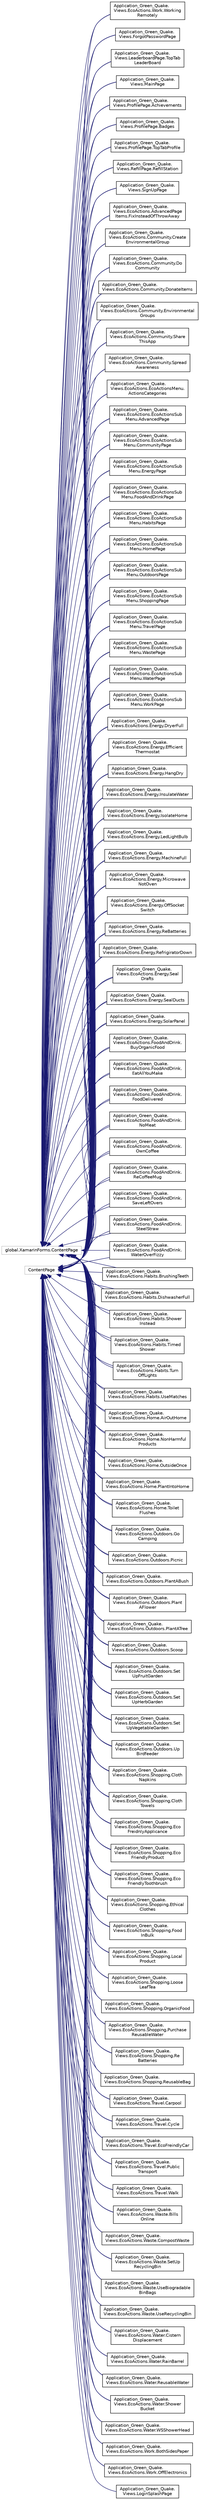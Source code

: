 digraph "Graphical Class Hierarchy"
{
 // LATEX_PDF_SIZE
  edge [fontname="Helvetica",fontsize="10",labelfontname="Helvetica",labelfontsize="10"];
  node [fontname="Helvetica",fontsize="10",shape=record];
  rankdir="LR";
  Node123 [label="ContentPage",height=0.2,width=0.4,color="grey75", fillcolor="white", style="filled",tooltip=" "];
  Node123 -> Node0 [dir="back",color="midnightblue",fontsize="10",style="solid",fontname="Helvetica"];
  Node0 [label="Application_Green_Quake.\lViews.EcoActions.AdvancedPage\lItems.FixInsteadOfThrowAway",height=0.2,width=0.4,color="black", fillcolor="white", style="filled",URL="$class_application___green___quake_1_1_views_1_1_eco_actions_1_1_advanced_page_items_1_1_fix_instead_of_throw_away.html",tooltip=" "];
  Node123 -> Node125 [dir="back",color="midnightblue",fontsize="10",style="solid",fontname="Helvetica"];
  Node125 [label="Application_Green_Quake.\lViews.EcoActions.Community.Create\lEnvironmentalGroup",height=0.2,width=0.4,color="black", fillcolor="white", style="filled",URL="$class_application___green___quake_1_1_views_1_1_eco_actions_1_1_community_1_1_create_environmental_group.html",tooltip=" "];
  Node123 -> Node126 [dir="back",color="midnightblue",fontsize="10",style="solid",fontname="Helvetica"];
  Node126 [label="Application_Green_Quake.\lViews.EcoActions.Community.Do\lCommunity",height=0.2,width=0.4,color="black", fillcolor="white", style="filled",URL="$class_application___green___quake_1_1_views_1_1_eco_actions_1_1_community_1_1_do_community.html",tooltip=" "];
  Node123 -> Node127 [dir="back",color="midnightblue",fontsize="10",style="solid",fontname="Helvetica"];
  Node127 [label="Application_Green_Quake.\lViews.EcoActions.Community.DonateItems",height=0.2,width=0.4,color="black", fillcolor="white", style="filled",URL="$class_application___green___quake_1_1_views_1_1_eco_actions_1_1_community_1_1_donate_items.html",tooltip=" "];
  Node123 -> Node128 [dir="back",color="midnightblue",fontsize="10",style="solid",fontname="Helvetica"];
  Node128 [label="Application_Green_Quake.\lViews.EcoActions.Community.Environmental\lGroups",height=0.2,width=0.4,color="black", fillcolor="white", style="filled",URL="$class_application___green___quake_1_1_views_1_1_eco_actions_1_1_community_1_1_environmental_groups.html",tooltip=" "];
  Node123 -> Node129 [dir="back",color="midnightblue",fontsize="10",style="solid",fontname="Helvetica"];
  Node129 [label="Application_Green_Quake.\lViews.EcoActions.Community.Share\lThisApp",height=0.2,width=0.4,color="black", fillcolor="white", style="filled",URL="$class_application___green___quake_1_1_views_1_1_eco_actions_1_1_community_1_1_share_this_app.html",tooltip=" "];
  Node123 -> Node130 [dir="back",color="midnightblue",fontsize="10",style="solid",fontname="Helvetica"];
  Node130 [label="Application_Green_Quake.\lViews.EcoActions.Community.Spread\lAwareness",height=0.2,width=0.4,color="black", fillcolor="white", style="filled",URL="$class_application___green___quake_1_1_views_1_1_eco_actions_1_1_community_1_1_spread_awareness.html",tooltip=" "];
  Node123 -> Node131 [dir="back",color="midnightblue",fontsize="10",style="solid",fontname="Helvetica"];
  Node131 [label="Application_Green_Quake.\lViews.EcoActions.EcoActionsMenu.\lActionsCategories",height=0.2,width=0.4,color="black", fillcolor="white", style="filled",URL="$class_application___green___quake_1_1_views_1_1_eco_actions_1_1_eco_actions_menu_1_1_actions_categories.html",tooltip=" "];
  Node123 -> Node132 [dir="back",color="midnightblue",fontsize="10",style="solid",fontname="Helvetica"];
  Node132 [label="Application_Green_Quake.\lViews.EcoActions.EcoActionsSub\lMenu.AdvancedPage",height=0.2,width=0.4,color="black", fillcolor="white", style="filled",URL="$class_application___green___quake_1_1_views_1_1_eco_actions_1_1_eco_actions_sub_menu_1_1_advanced_page.html",tooltip=" "];
  Node123 -> Node133 [dir="back",color="midnightblue",fontsize="10",style="solid",fontname="Helvetica"];
  Node133 [label="Application_Green_Quake.\lViews.EcoActions.EcoActionsSub\lMenu.CommunityPage",height=0.2,width=0.4,color="black", fillcolor="white", style="filled",URL="$class_application___green___quake_1_1_views_1_1_eco_actions_1_1_eco_actions_sub_menu_1_1_community_page.html",tooltip=" "];
  Node123 -> Node134 [dir="back",color="midnightblue",fontsize="10",style="solid",fontname="Helvetica"];
  Node134 [label="Application_Green_Quake.\lViews.EcoActions.EcoActionsSub\lMenu.EnergyPage",height=0.2,width=0.4,color="black", fillcolor="white", style="filled",URL="$class_application___green___quake_1_1_views_1_1_eco_actions_1_1_eco_actions_sub_menu_1_1_energy_page.html",tooltip=" "];
  Node123 -> Node135 [dir="back",color="midnightblue",fontsize="10",style="solid",fontname="Helvetica"];
  Node135 [label="Application_Green_Quake.\lViews.EcoActions.EcoActionsSub\lMenu.FoodAndDrinkPage",height=0.2,width=0.4,color="black", fillcolor="white", style="filled",URL="$class_application___green___quake_1_1_views_1_1_eco_actions_1_1_eco_actions_sub_menu_1_1_food_and_drink_page.html",tooltip=" "];
  Node123 -> Node136 [dir="back",color="midnightblue",fontsize="10",style="solid",fontname="Helvetica"];
  Node136 [label="Application_Green_Quake.\lViews.EcoActions.EcoActionsSub\lMenu.HabitsPage",height=0.2,width=0.4,color="black", fillcolor="white", style="filled",URL="$class_application___green___quake_1_1_views_1_1_eco_actions_1_1_eco_actions_sub_menu_1_1_habits_page.html",tooltip=" "];
  Node123 -> Node137 [dir="back",color="midnightblue",fontsize="10",style="solid",fontname="Helvetica"];
  Node137 [label="Application_Green_Quake.\lViews.EcoActions.EcoActionsSub\lMenu.HomePage",height=0.2,width=0.4,color="black", fillcolor="white", style="filled",URL="$class_application___green___quake_1_1_views_1_1_eco_actions_1_1_eco_actions_sub_menu_1_1_home_page.html",tooltip=" "];
  Node123 -> Node138 [dir="back",color="midnightblue",fontsize="10",style="solid",fontname="Helvetica"];
  Node138 [label="Application_Green_Quake.\lViews.EcoActions.EcoActionsSub\lMenu.OutdoorsPage",height=0.2,width=0.4,color="black", fillcolor="white", style="filled",URL="$class_application___green___quake_1_1_views_1_1_eco_actions_1_1_eco_actions_sub_menu_1_1_outdoors_page.html",tooltip=" "];
  Node123 -> Node139 [dir="back",color="midnightblue",fontsize="10",style="solid",fontname="Helvetica"];
  Node139 [label="Application_Green_Quake.\lViews.EcoActions.EcoActionsSub\lMenu.ShoppingPage",height=0.2,width=0.4,color="black", fillcolor="white", style="filled",URL="$class_application___green___quake_1_1_views_1_1_eco_actions_1_1_eco_actions_sub_menu_1_1_shopping_page.html",tooltip=" "];
  Node123 -> Node140 [dir="back",color="midnightblue",fontsize="10",style="solid",fontname="Helvetica"];
  Node140 [label="Application_Green_Quake.\lViews.EcoActions.EcoActionsSub\lMenu.TravelPage",height=0.2,width=0.4,color="black", fillcolor="white", style="filled",URL="$class_application___green___quake_1_1_views_1_1_eco_actions_1_1_eco_actions_sub_menu_1_1_travel_page.html",tooltip=" "];
  Node123 -> Node141 [dir="back",color="midnightblue",fontsize="10",style="solid",fontname="Helvetica"];
  Node141 [label="Application_Green_Quake.\lViews.EcoActions.EcoActionsSub\lMenu.WastePage",height=0.2,width=0.4,color="black", fillcolor="white", style="filled",URL="$class_application___green___quake_1_1_views_1_1_eco_actions_1_1_eco_actions_sub_menu_1_1_waste_page.html",tooltip=" "];
  Node123 -> Node142 [dir="back",color="midnightblue",fontsize="10",style="solid",fontname="Helvetica"];
  Node142 [label="Application_Green_Quake.\lViews.EcoActions.EcoActionsSub\lMenu.WaterPage",height=0.2,width=0.4,color="black", fillcolor="white", style="filled",URL="$class_application___green___quake_1_1_views_1_1_eco_actions_1_1_eco_actions_sub_menu_1_1_water_page.html",tooltip=" "];
  Node123 -> Node143 [dir="back",color="midnightblue",fontsize="10",style="solid",fontname="Helvetica"];
  Node143 [label="Application_Green_Quake.\lViews.EcoActions.EcoActionsSub\lMenu.WorkPage",height=0.2,width=0.4,color="black", fillcolor="white", style="filled",URL="$class_application___green___quake_1_1_views_1_1_eco_actions_1_1_eco_actions_sub_menu_1_1_work_page.html",tooltip=" "];
  Node123 -> Node144 [dir="back",color="midnightblue",fontsize="10",style="solid",fontname="Helvetica"];
  Node144 [label="Application_Green_Quake.\lViews.EcoActions.Energy.DryerFull",height=0.2,width=0.4,color="black", fillcolor="white", style="filled",URL="$class_application___green___quake_1_1_views_1_1_eco_actions_1_1_energy_1_1_dryer_full.html",tooltip=" "];
  Node123 -> Node145 [dir="back",color="midnightblue",fontsize="10",style="solid",fontname="Helvetica"];
  Node145 [label="Application_Green_Quake.\lViews.EcoActions.Energy.Efficient\lThermostat",height=0.2,width=0.4,color="black", fillcolor="white", style="filled",URL="$class_application___green___quake_1_1_views_1_1_eco_actions_1_1_energy_1_1_efficient_thermostat.html",tooltip=" "];
  Node123 -> Node146 [dir="back",color="midnightblue",fontsize="10",style="solid",fontname="Helvetica"];
  Node146 [label="Application_Green_Quake.\lViews.EcoActions.Energy.HangDry",height=0.2,width=0.4,color="black", fillcolor="white", style="filled",URL="$class_application___green___quake_1_1_views_1_1_eco_actions_1_1_energy_1_1_hang_dry.html",tooltip=" "];
  Node123 -> Node147 [dir="back",color="midnightblue",fontsize="10",style="solid",fontname="Helvetica"];
  Node147 [label="Application_Green_Quake.\lViews.EcoActions.Energy.InsulateWater",height=0.2,width=0.4,color="black", fillcolor="white", style="filled",URL="$class_application___green___quake_1_1_views_1_1_eco_actions_1_1_energy_1_1_insulate_water.html",tooltip=" "];
  Node123 -> Node148 [dir="back",color="midnightblue",fontsize="10",style="solid",fontname="Helvetica"];
  Node148 [label="Application_Green_Quake.\lViews.EcoActions.Energy.IsolateHome",height=0.2,width=0.4,color="black", fillcolor="white", style="filled",URL="$class_application___green___quake_1_1_views_1_1_eco_actions_1_1_energy_1_1_isolate_home.html",tooltip=" "];
  Node123 -> Node149 [dir="back",color="midnightblue",fontsize="10",style="solid",fontname="Helvetica"];
  Node149 [label="Application_Green_Quake.\lViews.EcoActions.Energy.LedLightBulb",height=0.2,width=0.4,color="black", fillcolor="white", style="filled",URL="$class_application___green___quake_1_1_views_1_1_eco_actions_1_1_energy_1_1_led_light_bulb.html",tooltip=" "];
  Node123 -> Node150 [dir="back",color="midnightblue",fontsize="10",style="solid",fontname="Helvetica"];
  Node150 [label="Application_Green_Quake.\lViews.EcoActions.Energy.MachineFull",height=0.2,width=0.4,color="black", fillcolor="white", style="filled",URL="$class_application___green___quake_1_1_views_1_1_eco_actions_1_1_energy_1_1_machine_full.html",tooltip=" "];
  Node123 -> Node151 [dir="back",color="midnightblue",fontsize="10",style="solid",fontname="Helvetica"];
  Node151 [label="Application_Green_Quake.\lViews.EcoActions.Energy.Microwave\lNotOven",height=0.2,width=0.4,color="black", fillcolor="white", style="filled",URL="$class_application___green___quake_1_1_views_1_1_eco_actions_1_1_energy_1_1_microwave_not_oven.html",tooltip=" "];
  Node123 -> Node152 [dir="back",color="midnightblue",fontsize="10",style="solid",fontname="Helvetica"];
  Node152 [label="Application_Green_Quake.\lViews.EcoActions.Energy.OffSocket\lSwitch",height=0.2,width=0.4,color="black", fillcolor="white", style="filled",URL="$class_application___green___quake_1_1_views_1_1_eco_actions_1_1_energy_1_1_off_socket_switch.html",tooltip=" "];
  Node123 -> Node153 [dir="back",color="midnightblue",fontsize="10",style="solid",fontname="Helvetica"];
  Node153 [label="Application_Green_Quake.\lViews.EcoActions.Energy.ReBatteries",height=0.2,width=0.4,color="black", fillcolor="white", style="filled",URL="$class_application___green___quake_1_1_views_1_1_eco_actions_1_1_energy_1_1_re_batteries.html",tooltip=" "];
  Node123 -> Node154 [dir="back",color="midnightblue",fontsize="10",style="solid",fontname="Helvetica"];
  Node154 [label="Application_Green_Quake.\lViews.EcoActions.Energy.RefrigiratorDown",height=0.2,width=0.4,color="black", fillcolor="white", style="filled",URL="$class_application___green___quake_1_1_views_1_1_eco_actions_1_1_energy_1_1_refrigirator_down.html",tooltip=" "];
  Node123 -> Node155 [dir="back",color="midnightblue",fontsize="10",style="solid",fontname="Helvetica"];
  Node155 [label="Application_Green_Quake.\lViews.EcoActions.Energy.Seal\lDrafts",height=0.2,width=0.4,color="black", fillcolor="white", style="filled",URL="$class_application___green___quake_1_1_views_1_1_eco_actions_1_1_energy_1_1_seal_drafts.html",tooltip=" "];
  Node123 -> Node156 [dir="back",color="midnightblue",fontsize="10",style="solid",fontname="Helvetica"];
  Node156 [label="Application_Green_Quake.\lViews.EcoActions.Energy.SealDucts",height=0.2,width=0.4,color="black", fillcolor="white", style="filled",URL="$class_application___green___quake_1_1_views_1_1_eco_actions_1_1_energy_1_1_seal_ducts.html",tooltip=" "];
  Node123 -> Node157 [dir="back",color="midnightblue",fontsize="10",style="solid",fontname="Helvetica"];
  Node157 [label="Application_Green_Quake.\lViews.EcoActions.Energy.SolarPanel",height=0.2,width=0.4,color="black", fillcolor="white", style="filled",URL="$class_application___green___quake_1_1_views_1_1_eco_actions_1_1_energy_1_1_solar_panel.html",tooltip=" "];
  Node123 -> Node158 [dir="back",color="midnightblue",fontsize="10",style="solid",fontname="Helvetica"];
  Node158 [label="Application_Green_Quake.\lViews.EcoActions.FoodAndDrink.\lBuyOrganicFood",height=0.2,width=0.4,color="black", fillcolor="white", style="filled",URL="$class_application___green___quake_1_1_views_1_1_eco_actions_1_1_food_and_drink_1_1_buy_organic_food.html",tooltip=" "];
  Node123 -> Node159 [dir="back",color="midnightblue",fontsize="10",style="solid",fontname="Helvetica"];
  Node159 [label="Application_Green_Quake.\lViews.EcoActions.FoodAndDrink.\lEatAllYouMake",height=0.2,width=0.4,color="black", fillcolor="white", style="filled",URL="$class_application___green___quake_1_1_views_1_1_eco_actions_1_1_food_and_drink_1_1_eat_all_you_make.html",tooltip=" "];
  Node123 -> Node160 [dir="back",color="midnightblue",fontsize="10",style="solid",fontname="Helvetica"];
  Node160 [label="Application_Green_Quake.\lViews.EcoActions.FoodAndDrink.\lFoodDelivered",height=0.2,width=0.4,color="black", fillcolor="white", style="filled",URL="$class_application___green___quake_1_1_views_1_1_eco_actions_1_1_food_and_drink_1_1_food_delivered.html",tooltip=" "];
  Node123 -> Node161 [dir="back",color="midnightblue",fontsize="10",style="solid",fontname="Helvetica"];
  Node161 [label="Application_Green_Quake.\lViews.EcoActions.FoodAndDrink.\lNoMeat",height=0.2,width=0.4,color="black", fillcolor="white", style="filled",URL="$class_application___green___quake_1_1_views_1_1_eco_actions_1_1_food_and_drink_1_1_no_meat.html",tooltip=" "];
  Node123 -> Node162 [dir="back",color="midnightblue",fontsize="10",style="solid",fontname="Helvetica"];
  Node162 [label="Application_Green_Quake.\lViews.EcoActions.FoodAndDrink.\lOwnCoffee",height=0.2,width=0.4,color="black", fillcolor="white", style="filled",URL="$class_application___green___quake_1_1_views_1_1_eco_actions_1_1_food_and_drink_1_1_own_coffee.html",tooltip=" "];
  Node123 -> Node163 [dir="back",color="midnightblue",fontsize="10",style="solid",fontname="Helvetica"];
  Node163 [label="Application_Green_Quake.\lViews.EcoActions.FoodAndDrink.\lReCoffeeMug",height=0.2,width=0.4,color="black", fillcolor="white", style="filled",URL="$class_application___green___quake_1_1_views_1_1_eco_actions_1_1_food_and_drink_1_1_re_coffee_mug.html",tooltip=" "];
  Node123 -> Node164 [dir="back",color="midnightblue",fontsize="10",style="solid",fontname="Helvetica"];
  Node164 [label="Application_Green_Quake.\lViews.EcoActions.FoodAndDrink.\lSaveLeftOvers",height=0.2,width=0.4,color="black", fillcolor="white", style="filled",URL="$class_application___green___quake_1_1_views_1_1_eco_actions_1_1_food_and_drink_1_1_save_left_overs.html",tooltip=" "];
  Node123 -> Node165 [dir="back",color="midnightblue",fontsize="10",style="solid",fontname="Helvetica"];
  Node165 [label="Application_Green_Quake.\lViews.EcoActions.FoodAndDrink.\lSteelStraw",height=0.2,width=0.4,color="black", fillcolor="white", style="filled",URL="$class_application___green___quake_1_1_views_1_1_eco_actions_1_1_food_and_drink_1_1_steel_straw.html",tooltip=" "];
  Node123 -> Node166 [dir="back",color="midnightblue",fontsize="10",style="solid",fontname="Helvetica"];
  Node166 [label="Application_Green_Quake.\lViews.EcoActions.FoodAndDrink.\lWaterOverFizzy",height=0.2,width=0.4,color="black", fillcolor="white", style="filled",URL="$class_application___green___quake_1_1_views_1_1_eco_actions_1_1_food_and_drink_1_1_water_over_fizzy.html",tooltip=" "];
  Node123 -> Node167 [dir="back",color="midnightblue",fontsize="10",style="solid",fontname="Helvetica"];
  Node167 [label="Application_Green_Quake.\lViews.EcoActions.Habits.BrushingTeeth",height=0.2,width=0.4,color="black", fillcolor="white", style="filled",URL="$class_application___green___quake_1_1_views_1_1_eco_actions_1_1_habits_1_1_brushing_teeth.html",tooltip=" "];
  Node123 -> Node168 [dir="back",color="midnightblue",fontsize="10",style="solid",fontname="Helvetica"];
  Node168 [label="Application_Green_Quake.\lViews.EcoActions.Habits.DishwasherFull",height=0.2,width=0.4,color="black", fillcolor="white", style="filled",URL="$class_application___green___quake_1_1_views_1_1_eco_actions_1_1_habits_1_1_dishwasher_full.html",tooltip=" "];
  Node123 -> Node169 [dir="back",color="midnightblue",fontsize="10",style="solid",fontname="Helvetica"];
  Node169 [label="Application_Green_Quake.\lViews.EcoActions.Habits.Shower\lInstead",height=0.2,width=0.4,color="black", fillcolor="white", style="filled",URL="$class_application___green___quake_1_1_views_1_1_eco_actions_1_1_habits_1_1_shower_instead.html",tooltip=" "];
  Node123 -> Node170 [dir="back",color="midnightblue",fontsize="10",style="solid",fontname="Helvetica"];
  Node170 [label="Application_Green_Quake.\lViews.EcoActions.Habits.Timed\lShower",height=0.2,width=0.4,color="black", fillcolor="white", style="filled",URL="$class_application___green___quake_1_1_views_1_1_eco_actions_1_1_habits_1_1_timed_shower.html",tooltip=" "];
  Node123 -> Node171 [dir="back",color="midnightblue",fontsize="10",style="solid",fontname="Helvetica"];
  Node171 [label="Application_Green_Quake.\lViews.EcoActions.Habits.Turn\lOffLights",height=0.2,width=0.4,color="black", fillcolor="white", style="filled",URL="$class_application___green___quake_1_1_views_1_1_eco_actions_1_1_habits_1_1_turn_off_lights.html",tooltip=" "];
  Node123 -> Node172 [dir="back",color="midnightblue",fontsize="10",style="solid",fontname="Helvetica"];
  Node172 [label="Application_Green_Quake.\lViews.EcoActions.Habits.UseMatches",height=0.2,width=0.4,color="black", fillcolor="white", style="filled",URL="$class_application___green___quake_1_1_views_1_1_eco_actions_1_1_habits_1_1_use_matches.html",tooltip=" "];
  Node123 -> Node173 [dir="back",color="midnightblue",fontsize="10",style="solid",fontname="Helvetica"];
  Node173 [label="Application_Green_Quake.\lViews.EcoActions.Home.AirOutHome",height=0.2,width=0.4,color="black", fillcolor="white", style="filled",URL="$class_application___green___quake_1_1_views_1_1_eco_actions_1_1_home_1_1_air_out_home.html",tooltip=" "];
  Node123 -> Node174 [dir="back",color="midnightblue",fontsize="10",style="solid",fontname="Helvetica"];
  Node174 [label="Application_Green_Quake.\lViews.EcoActions.Home.NonHarmful\lProducts",height=0.2,width=0.4,color="black", fillcolor="white", style="filled",URL="$class_application___green___quake_1_1_views_1_1_eco_actions_1_1_home_1_1_non_harmful_products.html",tooltip=" "];
  Node123 -> Node175 [dir="back",color="midnightblue",fontsize="10",style="solid",fontname="Helvetica"];
  Node175 [label="Application_Green_Quake.\lViews.EcoActions.Home.OutsideOnce",height=0.2,width=0.4,color="black", fillcolor="white", style="filled",URL="$class_application___green___quake_1_1_views_1_1_eco_actions_1_1_home_1_1_outside_once.html",tooltip=" "];
  Node123 -> Node176 [dir="back",color="midnightblue",fontsize="10",style="solid",fontname="Helvetica"];
  Node176 [label="Application_Green_Quake.\lViews.EcoActions.Home.PlantIntoHome",height=0.2,width=0.4,color="black", fillcolor="white", style="filled",URL="$class_application___green___quake_1_1_views_1_1_eco_actions_1_1_home_1_1_plant_into_home.html",tooltip=" "];
  Node123 -> Node177 [dir="back",color="midnightblue",fontsize="10",style="solid",fontname="Helvetica"];
  Node177 [label="Application_Green_Quake.\lViews.EcoActions.Home.Toilet\lFlushes",height=0.2,width=0.4,color="black", fillcolor="white", style="filled",URL="$class_application___green___quake_1_1_views_1_1_eco_actions_1_1_home_1_1_toilet_flushes.html",tooltip=" "];
  Node123 -> Node178 [dir="back",color="midnightblue",fontsize="10",style="solid",fontname="Helvetica"];
  Node178 [label="Application_Green_Quake.\lViews.EcoActions.Outdoors.Go\lCamping",height=0.2,width=0.4,color="black", fillcolor="white", style="filled",URL="$class_application___green___quake_1_1_views_1_1_eco_actions_1_1_outdoors_1_1_go_camping.html",tooltip=" "];
  Node123 -> Node179 [dir="back",color="midnightblue",fontsize="10",style="solid",fontname="Helvetica"];
  Node179 [label="Application_Green_Quake.\lViews.EcoActions.Outdoors.Picnic",height=0.2,width=0.4,color="black", fillcolor="white", style="filled",URL="$class_application___green___quake_1_1_views_1_1_eco_actions_1_1_outdoors_1_1_picnic.html",tooltip=" "];
  Node123 -> Node180 [dir="back",color="midnightblue",fontsize="10",style="solid",fontname="Helvetica"];
  Node180 [label="Application_Green_Quake.\lViews.EcoActions.Outdoors.PlantABush",height=0.2,width=0.4,color="black", fillcolor="white", style="filled",URL="$class_application___green___quake_1_1_views_1_1_eco_actions_1_1_outdoors_1_1_plant_a_bush.html",tooltip=" "];
  Node123 -> Node181 [dir="back",color="midnightblue",fontsize="10",style="solid",fontname="Helvetica"];
  Node181 [label="Application_Green_Quake.\lViews.EcoActions.Outdoors.Plant\lAFlower",height=0.2,width=0.4,color="black", fillcolor="white", style="filled",URL="$class_application___green___quake_1_1_views_1_1_eco_actions_1_1_outdoors_1_1_plant_a_flower.html",tooltip=" "];
  Node123 -> Node182 [dir="back",color="midnightblue",fontsize="10",style="solid",fontname="Helvetica"];
  Node182 [label="Application_Green_Quake.\lViews.EcoActions.Outdoors.PlantATree",height=0.2,width=0.4,color="black", fillcolor="white", style="filled",URL="$class_application___green___quake_1_1_views_1_1_eco_actions_1_1_outdoors_1_1_plant_a_tree.html",tooltip=" "];
  Node123 -> Node183 [dir="back",color="midnightblue",fontsize="10",style="solid",fontname="Helvetica"];
  Node183 [label="Application_Green_Quake.\lViews.EcoActions.Outdoors.Scoop",height=0.2,width=0.4,color="black", fillcolor="white", style="filled",URL="$class_application___green___quake_1_1_views_1_1_eco_actions_1_1_outdoors_1_1_scoop.html",tooltip=" "];
  Node123 -> Node184 [dir="back",color="midnightblue",fontsize="10",style="solid",fontname="Helvetica"];
  Node184 [label="Application_Green_Quake.\lViews.EcoActions.Outdoors.Set\lUpFruitGarden",height=0.2,width=0.4,color="black", fillcolor="white", style="filled",URL="$class_application___green___quake_1_1_views_1_1_eco_actions_1_1_outdoors_1_1_set_up_fruit_garden.html",tooltip=" "];
  Node123 -> Node185 [dir="back",color="midnightblue",fontsize="10",style="solid",fontname="Helvetica"];
  Node185 [label="Application_Green_Quake.\lViews.EcoActions.Outdoors.Set\lUpHerbGarden",height=0.2,width=0.4,color="black", fillcolor="white", style="filled",URL="$class_application___green___quake_1_1_views_1_1_eco_actions_1_1_outdoors_1_1_set_up_herb_garden.html",tooltip=" "];
  Node123 -> Node186 [dir="back",color="midnightblue",fontsize="10",style="solid",fontname="Helvetica"];
  Node186 [label="Application_Green_Quake.\lViews.EcoActions.Outdoors.Set\lUpVegetableGarden",height=0.2,width=0.4,color="black", fillcolor="white", style="filled",URL="$class_application___green___quake_1_1_views_1_1_eco_actions_1_1_outdoors_1_1_set_up_vegetable_garden.html",tooltip=" "];
  Node123 -> Node187 [dir="back",color="midnightblue",fontsize="10",style="solid",fontname="Helvetica"];
  Node187 [label="Application_Green_Quake.\lViews.EcoActions.Outdoors.Up\lBirdfeeder",height=0.2,width=0.4,color="black", fillcolor="white", style="filled",URL="$class_application___green___quake_1_1_views_1_1_eco_actions_1_1_outdoors_1_1_up_birdfeeder.html",tooltip=" "];
  Node123 -> Node188 [dir="back",color="midnightblue",fontsize="10",style="solid",fontname="Helvetica"];
  Node188 [label="Application_Green_Quake.\lViews.EcoActions.Shopping.Cloth\lNapkins",height=0.2,width=0.4,color="black", fillcolor="white", style="filled",URL="$class_application___green___quake_1_1_views_1_1_eco_actions_1_1_shopping_1_1_cloth_napkins.html",tooltip=" "];
  Node123 -> Node189 [dir="back",color="midnightblue",fontsize="10",style="solid",fontname="Helvetica"];
  Node189 [label="Application_Green_Quake.\lViews.EcoActions.Shopping.Cloth\lTowels",height=0.2,width=0.4,color="black", fillcolor="white", style="filled",URL="$class_application___green___quake_1_1_views_1_1_eco_actions_1_1_shopping_1_1_cloth_towels.html",tooltip=" "];
  Node123 -> Node190 [dir="back",color="midnightblue",fontsize="10",style="solid",fontname="Helvetica"];
  Node190 [label="Application_Green_Quake.\lViews.EcoActions.Shopping.Eco\lFreidnlyApplicance",height=0.2,width=0.4,color="black", fillcolor="white", style="filled",URL="$class_application___green___quake_1_1_views_1_1_eco_actions_1_1_shopping_1_1_eco_freidnly_applicance.html",tooltip=" "];
  Node123 -> Node191 [dir="back",color="midnightblue",fontsize="10",style="solid",fontname="Helvetica"];
  Node191 [label="Application_Green_Quake.\lViews.EcoActions.Shopping.Eco\lFriendlyProduct",height=0.2,width=0.4,color="black", fillcolor="white", style="filled",URL="$class_application___green___quake_1_1_views_1_1_eco_actions_1_1_shopping_1_1_eco_friendly_product.html",tooltip=" "];
  Node123 -> Node192 [dir="back",color="midnightblue",fontsize="10",style="solid",fontname="Helvetica"];
  Node192 [label="Application_Green_Quake.\lViews.EcoActions.Shopping.Eco\lFriendlyToothbrush",height=0.2,width=0.4,color="black", fillcolor="white", style="filled",URL="$class_application___green___quake_1_1_views_1_1_eco_actions_1_1_shopping_1_1_eco_friendly_toothbrush.html",tooltip=" "];
  Node123 -> Node193 [dir="back",color="midnightblue",fontsize="10",style="solid",fontname="Helvetica"];
  Node193 [label="Application_Green_Quake.\lViews.EcoActions.Shopping.Ethical\lClothes",height=0.2,width=0.4,color="black", fillcolor="white", style="filled",URL="$class_application___green___quake_1_1_views_1_1_eco_actions_1_1_shopping_1_1_ethical_clothes.html",tooltip=" "];
  Node123 -> Node194 [dir="back",color="midnightblue",fontsize="10",style="solid",fontname="Helvetica"];
  Node194 [label="Application_Green_Quake.\lViews.EcoActions.Shopping.Food\lInBulk",height=0.2,width=0.4,color="black", fillcolor="white", style="filled",URL="$class_application___green___quake_1_1_views_1_1_eco_actions_1_1_shopping_1_1_food_in_bulk.html",tooltip=" "];
  Node123 -> Node195 [dir="back",color="midnightblue",fontsize="10",style="solid",fontname="Helvetica"];
  Node195 [label="Application_Green_Quake.\lViews.EcoActions.Shopping.Local\lProduct",height=0.2,width=0.4,color="black", fillcolor="white", style="filled",URL="$class_application___green___quake_1_1_views_1_1_eco_actions_1_1_shopping_1_1_local_product.html",tooltip=" "];
  Node123 -> Node196 [dir="back",color="midnightblue",fontsize="10",style="solid",fontname="Helvetica"];
  Node196 [label="Application_Green_Quake.\lViews.EcoActions.Shopping.Loose\lLeafTea",height=0.2,width=0.4,color="black", fillcolor="white", style="filled",URL="$class_application___green___quake_1_1_views_1_1_eco_actions_1_1_shopping_1_1_loose_leaf_tea.html",tooltip=" "];
  Node123 -> Node197 [dir="back",color="midnightblue",fontsize="10",style="solid",fontname="Helvetica"];
  Node197 [label="Application_Green_Quake.\lViews.EcoActions.Shopping.OrganicFood",height=0.2,width=0.4,color="black", fillcolor="white", style="filled",URL="$class_application___green___quake_1_1_views_1_1_eco_actions_1_1_shopping_1_1_organic_food.html",tooltip=" "];
  Node123 -> Node198 [dir="back",color="midnightblue",fontsize="10",style="solid",fontname="Helvetica"];
  Node198 [label="Application_Green_Quake.\lViews.EcoActions.Shopping.Purchase\lReusableWater",height=0.2,width=0.4,color="black", fillcolor="white", style="filled",URL="$class_application___green___quake_1_1_views_1_1_eco_actions_1_1_shopping_1_1_purchase_reusable_water.html",tooltip=" "];
  Node123 -> Node199 [dir="back",color="midnightblue",fontsize="10",style="solid",fontname="Helvetica"];
  Node199 [label="Application_Green_Quake.\lViews.EcoActions.Shopping.Re\lBatteries",height=0.2,width=0.4,color="black", fillcolor="white", style="filled",URL="$class_application___green___quake_1_1_views_1_1_eco_actions_1_1_shopping_1_1_re_batteries.html",tooltip=" "];
  Node123 -> Node200 [dir="back",color="midnightblue",fontsize="10",style="solid",fontname="Helvetica"];
  Node200 [label="Application_Green_Quake.\lViews.EcoActions.Shopping.ReusableBag",height=0.2,width=0.4,color="black", fillcolor="white", style="filled",URL="$class_application___green___quake_1_1_views_1_1_eco_actions_1_1_shopping_1_1_reusable_bag.html",tooltip=" "];
  Node123 -> Node201 [dir="back",color="midnightblue",fontsize="10",style="solid",fontname="Helvetica"];
  Node201 [label="Application_Green_Quake.\lViews.EcoActions.Travel.Carpool",height=0.2,width=0.4,color="black", fillcolor="white", style="filled",URL="$class_application___green___quake_1_1_views_1_1_eco_actions_1_1_travel_1_1_carpool.html",tooltip=" "];
  Node123 -> Node202 [dir="back",color="midnightblue",fontsize="10",style="solid",fontname="Helvetica"];
  Node202 [label="Application_Green_Quake.\lViews.EcoActions.Travel.Cycle",height=0.2,width=0.4,color="black", fillcolor="white", style="filled",URL="$class_application___green___quake_1_1_views_1_1_eco_actions_1_1_travel_1_1_cycle.html",tooltip=" "];
  Node123 -> Node203 [dir="back",color="midnightblue",fontsize="10",style="solid",fontname="Helvetica"];
  Node203 [label="Application_Green_Quake.\lViews.EcoActions.Travel.EcoFreindlyCar",height=0.2,width=0.4,color="black", fillcolor="white", style="filled",URL="$class_application___green___quake_1_1_views_1_1_eco_actions_1_1_travel_1_1_eco_freindly_car.html",tooltip=" "];
  Node123 -> Node204 [dir="back",color="midnightblue",fontsize="10",style="solid",fontname="Helvetica"];
  Node204 [label="Application_Green_Quake.\lViews.EcoActions.Travel.Public\lTransport",height=0.2,width=0.4,color="black", fillcolor="white", style="filled",URL="$class_application___green___quake_1_1_views_1_1_eco_actions_1_1_travel_1_1_public_transport.html",tooltip=" "];
  Node123 -> Node205 [dir="back",color="midnightblue",fontsize="10",style="solid",fontname="Helvetica"];
  Node205 [label="Application_Green_Quake.\lViews.EcoActions.Travel.Walk",height=0.2,width=0.4,color="black", fillcolor="white", style="filled",URL="$class_application___green___quake_1_1_views_1_1_eco_actions_1_1_travel_1_1_walk.html",tooltip=" "];
  Node123 -> Node206 [dir="back",color="midnightblue",fontsize="10",style="solid",fontname="Helvetica"];
  Node206 [label="Application_Green_Quake.\lViews.EcoActions.Waste.Bills\lOnline",height=0.2,width=0.4,color="black", fillcolor="white", style="filled",URL="$class_application___green___quake_1_1_views_1_1_eco_actions_1_1_waste_1_1_bills_online.html",tooltip=" "];
  Node123 -> Node207 [dir="back",color="midnightblue",fontsize="10",style="solid",fontname="Helvetica"];
  Node207 [label="Application_Green_Quake.\lViews.EcoActions.Waste.CompostWaste",height=0.2,width=0.4,color="black", fillcolor="white", style="filled",URL="$class_application___green___quake_1_1_views_1_1_eco_actions_1_1_waste_1_1_compost_waste.html",tooltip=" "];
  Node123 -> Node208 [dir="back",color="midnightblue",fontsize="10",style="solid",fontname="Helvetica"];
  Node208 [label="Application_Green_Quake.\lViews.EcoActions.Waste.SetUp\lRecyclingBin",height=0.2,width=0.4,color="black", fillcolor="white", style="filled",URL="$class_application___green___quake_1_1_views_1_1_eco_actions_1_1_waste_1_1_set_up_recycling_bin.html",tooltip=" "];
  Node123 -> Node209 [dir="back",color="midnightblue",fontsize="10",style="solid",fontname="Helvetica"];
  Node209 [label="Application_Green_Quake.\lViews.EcoActions.Waste.UseBiogradable\lBinBags",height=0.2,width=0.4,color="black", fillcolor="white", style="filled",URL="$class_application___green___quake_1_1_views_1_1_eco_actions_1_1_waste_1_1_use_biogradable_bin_bags.html",tooltip=" "];
  Node123 -> Node210 [dir="back",color="midnightblue",fontsize="10",style="solid",fontname="Helvetica"];
  Node210 [label="Application_Green_Quake.\lViews.EcoActions.Waste.UseRecyclingBin",height=0.2,width=0.4,color="black", fillcolor="white", style="filled",URL="$class_application___green___quake_1_1_views_1_1_eco_actions_1_1_waste_1_1_use_recycling_bin.html",tooltip=" "];
  Node123 -> Node211 [dir="back",color="midnightblue",fontsize="10",style="solid",fontname="Helvetica"];
  Node211 [label="Application_Green_Quake.\lViews.EcoActions.Water.Cistern\lDisplacement",height=0.2,width=0.4,color="black", fillcolor="white", style="filled",URL="$class_application___green___quake_1_1_views_1_1_eco_actions_1_1_water_1_1_cistern_displacement.html",tooltip=" "];
  Node123 -> Node212 [dir="back",color="midnightblue",fontsize="10",style="solid",fontname="Helvetica"];
  Node212 [label="Application_Green_Quake.\lViews.EcoActions.Water.RainBarrel",height=0.2,width=0.4,color="black", fillcolor="white", style="filled",URL="$class_application___green___quake_1_1_views_1_1_eco_actions_1_1_water_1_1_rain_barrel.html",tooltip=" "];
  Node123 -> Node213 [dir="back",color="midnightblue",fontsize="10",style="solid",fontname="Helvetica"];
  Node213 [label="Application_Green_Quake.\lViews.EcoActions.Water.ReusableWater",height=0.2,width=0.4,color="black", fillcolor="white", style="filled",URL="$class_application___green___quake_1_1_views_1_1_eco_actions_1_1_water_1_1_reusable_water.html",tooltip=" "];
  Node123 -> Node214 [dir="back",color="midnightblue",fontsize="10",style="solid",fontname="Helvetica"];
  Node214 [label="Application_Green_Quake.\lViews.EcoActions.Water.Shower\lBucket",height=0.2,width=0.4,color="black", fillcolor="white", style="filled",URL="$class_application___green___quake_1_1_views_1_1_eco_actions_1_1_water_1_1_shower_bucket.html",tooltip=" "];
  Node123 -> Node215 [dir="back",color="midnightblue",fontsize="10",style="solid",fontname="Helvetica"];
  Node215 [label="Application_Green_Quake.\lViews.EcoActions.Water.WSShowerHead",height=0.2,width=0.4,color="black", fillcolor="white", style="filled",URL="$class_application___green___quake_1_1_views_1_1_eco_actions_1_1_water_1_1_w_s_shower_head.html",tooltip=" "];
  Node123 -> Node216 [dir="back",color="midnightblue",fontsize="10",style="solid",fontname="Helvetica"];
  Node216 [label="Application_Green_Quake.\lViews.EcoActions.Work.BothSidesPaper",height=0.2,width=0.4,color="black", fillcolor="white", style="filled",URL="$class_application___green___quake_1_1_views_1_1_eco_actions_1_1_work_1_1_both_sides_paper.html",tooltip=" "];
  Node123 -> Node217 [dir="back",color="midnightblue",fontsize="10",style="solid",fontname="Helvetica"];
  Node217 [label="Application_Green_Quake.\lViews.EcoActions.Work.OffElectronics",height=0.2,width=0.4,color="black", fillcolor="white", style="filled",URL="$class_application___green___quake_1_1_views_1_1_eco_actions_1_1_work_1_1_off_electronics.html",tooltip=" "];
  Node123 -> Node218 [dir="back",color="midnightblue",fontsize="10",style="solid",fontname="Helvetica"];
  Node218 [label="Application_Green_Quake.\lViews.EcoActions.Work.Working\lRemotely",height=0.2,width=0.4,color="black", fillcolor="white", style="filled",URL="$class_application___green___quake_1_1_views_1_1_eco_actions_1_1_work_1_1_working_remotely.html",tooltip=" "];
  Node123 -> Node219 [dir="back",color="midnightblue",fontsize="10",style="solid",fontname="Helvetica"];
  Node219 [label="Application_Green_Quake.\lViews.ForgotPasswordPage",height=0.2,width=0.4,color="black", fillcolor="white", style="filled",URL="$class_application___green___quake_1_1_views_1_1_forgot_password_page.html",tooltip=" "];
  Node123 -> Node220 [dir="back",color="midnightblue",fontsize="10",style="solid",fontname="Helvetica"];
  Node220 [label="Application_Green_Quake.\lViews.LeaderboardPage.TopTab\lLeaderBoard",height=0.2,width=0.4,color="black", fillcolor="white", style="filled",URL="$class_application___green___quake_1_1_views_1_1_leaderboard_page_1_1_top_tab_leader_board.html",tooltip=" "];
  Node123 -> Node221 [dir="back",color="midnightblue",fontsize="10",style="solid",fontname="Helvetica"];
  Node221 [label="Application_Green_Quake.\lViews.LoginSplashPage",height=0.2,width=0.4,color="black", fillcolor="white", style="filled",URL="$class_application___green___quake_1_1_views_1_1_login_splash_page.html",tooltip=" "];
  Node123 -> Node222 [dir="back",color="midnightblue",fontsize="10",style="solid",fontname="Helvetica"];
  Node222 [label="Application_Green_Quake.\lViews.MainPage",height=0.2,width=0.4,color="black", fillcolor="white", style="filled",URL="$class_application___green___quake_1_1_views_1_1_main_page.html",tooltip=" "];
  Node123 -> Node223 [dir="back",color="midnightblue",fontsize="10",style="solid",fontname="Helvetica"];
  Node223 [label="Application_Green_Quake.\lViews.ProfilePage.Achievements",height=0.2,width=0.4,color="black", fillcolor="white", style="filled",URL="$class_application___green___quake_1_1_views_1_1_profile_page_1_1_achievements.html",tooltip=" "];
  Node123 -> Node224 [dir="back",color="midnightblue",fontsize="10",style="solid",fontname="Helvetica"];
  Node224 [label="Application_Green_Quake.\lViews.ProfilePage.Badges",height=0.2,width=0.4,color="black", fillcolor="white", style="filled",URL="$class_application___green___quake_1_1_views_1_1_profile_page_1_1_badges.html",tooltip=" "];
  Node123 -> Node225 [dir="back",color="midnightblue",fontsize="10",style="solid",fontname="Helvetica"];
  Node225 [label="Application_Green_Quake.\lViews.ProfilePage.TopTabProfile",height=0.2,width=0.4,color="black", fillcolor="white", style="filled",URL="$class_application___green___quake_1_1_views_1_1_profile_page_1_1_top_tab_profile.html",tooltip=" "];
  Node123 -> Node226 [dir="back",color="midnightblue",fontsize="10",style="solid",fontname="Helvetica"];
  Node226 [label="Application_Green_Quake.\lViews.RefillPage.RefillStation",height=0.2,width=0.4,color="black", fillcolor="white", style="filled",URL="$class_application___green___quake_1_1_views_1_1_refill_page_1_1_refill_station.html",tooltip=" "];
  Node123 -> Node227 [dir="back",color="midnightblue",fontsize="10",style="solid",fontname="Helvetica"];
  Node227 [label="Application_Green_Quake.\lViews.SignUpPage",height=0.2,width=0.4,color="black", fillcolor="white", style="filled",URL="$class_application___green___quake_1_1_views_1_1_sign_up_page.html",tooltip=" "];
  Node228 [label="global.XamarinForms.ContentPage",height=0.2,width=0.4,color="grey75", fillcolor="white", style="filled",tooltip=" "];
  Node228 -> Node0 [dir="back",color="midnightblue",fontsize="10",style="solid",fontname="Helvetica"];
  Node228 -> Node125 [dir="back",color="midnightblue",fontsize="10",style="solid",fontname="Helvetica"];
  Node228 -> Node126 [dir="back",color="midnightblue",fontsize="10",style="solid",fontname="Helvetica"];
  Node228 -> Node127 [dir="back",color="midnightblue",fontsize="10",style="solid",fontname="Helvetica"];
  Node228 -> Node128 [dir="back",color="midnightblue",fontsize="10",style="solid",fontname="Helvetica"];
  Node228 -> Node129 [dir="back",color="midnightblue",fontsize="10",style="solid",fontname="Helvetica"];
  Node228 -> Node130 [dir="back",color="midnightblue",fontsize="10",style="solid",fontname="Helvetica"];
  Node228 -> Node131 [dir="back",color="midnightblue",fontsize="10",style="solid",fontname="Helvetica"];
  Node228 -> Node132 [dir="back",color="midnightblue",fontsize="10",style="solid",fontname="Helvetica"];
  Node228 -> Node133 [dir="back",color="midnightblue",fontsize="10",style="solid",fontname="Helvetica"];
  Node228 -> Node134 [dir="back",color="midnightblue",fontsize="10",style="solid",fontname="Helvetica"];
  Node228 -> Node135 [dir="back",color="midnightblue",fontsize="10",style="solid",fontname="Helvetica"];
  Node228 -> Node136 [dir="back",color="midnightblue",fontsize="10",style="solid",fontname="Helvetica"];
  Node228 -> Node137 [dir="back",color="midnightblue",fontsize="10",style="solid",fontname="Helvetica"];
  Node228 -> Node138 [dir="back",color="midnightblue",fontsize="10",style="solid",fontname="Helvetica"];
  Node228 -> Node139 [dir="back",color="midnightblue",fontsize="10",style="solid",fontname="Helvetica"];
  Node228 -> Node140 [dir="back",color="midnightblue",fontsize="10",style="solid",fontname="Helvetica"];
  Node228 -> Node141 [dir="back",color="midnightblue",fontsize="10",style="solid",fontname="Helvetica"];
  Node228 -> Node142 [dir="back",color="midnightblue",fontsize="10",style="solid",fontname="Helvetica"];
  Node228 -> Node143 [dir="back",color="midnightblue",fontsize="10",style="solid",fontname="Helvetica"];
  Node228 -> Node144 [dir="back",color="midnightblue",fontsize="10",style="solid",fontname="Helvetica"];
  Node228 -> Node145 [dir="back",color="midnightblue",fontsize="10",style="solid",fontname="Helvetica"];
  Node228 -> Node146 [dir="back",color="midnightblue",fontsize="10",style="solid",fontname="Helvetica"];
  Node228 -> Node147 [dir="back",color="midnightblue",fontsize="10",style="solid",fontname="Helvetica"];
  Node228 -> Node148 [dir="back",color="midnightblue",fontsize="10",style="solid",fontname="Helvetica"];
  Node228 -> Node149 [dir="back",color="midnightblue",fontsize="10",style="solid",fontname="Helvetica"];
  Node228 -> Node150 [dir="back",color="midnightblue",fontsize="10",style="solid",fontname="Helvetica"];
  Node228 -> Node151 [dir="back",color="midnightblue",fontsize="10",style="solid",fontname="Helvetica"];
  Node228 -> Node152 [dir="back",color="midnightblue",fontsize="10",style="solid",fontname="Helvetica"];
  Node228 -> Node153 [dir="back",color="midnightblue",fontsize="10",style="solid",fontname="Helvetica"];
  Node228 -> Node154 [dir="back",color="midnightblue",fontsize="10",style="solid",fontname="Helvetica"];
  Node228 -> Node155 [dir="back",color="midnightblue",fontsize="10",style="solid",fontname="Helvetica"];
  Node228 -> Node156 [dir="back",color="midnightblue",fontsize="10",style="solid",fontname="Helvetica"];
  Node228 -> Node157 [dir="back",color="midnightblue",fontsize="10",style="solid",fontname="Helvetica"];
  Node228 -> Node158 [dir="back",color="midnightblue",fontsize="10",style="solid",fontname="Helvetica"];
  Node228 -> Node159 [dir="back",color="midnightblue",fontsize="10",style="solid",fontname="Helvetica"];
  Node228 -> Node160 [dir="back",color="midnightblue",fontsize="10",style="solid",fontname="Helvetica"];
  Node228 -> Node161 [dir="back",color="midnightblue",fontsize="10",style="solid",fontname="Helvetica"];
  Node228 -> Node162 [dir="back",color="midnightblue",fontsize="10",style="solid",fontname="Helvetica"];
  Node228 -> Node163 [dir="back",color="midnightblue",fontsize="10",style="solid",fontname="Helvetica"];
  Node228 -> Node164 [dir="back",color="midnightblue",fontsize="10",style="solid",fontname="Helvetica"];
  Node228 -> Node165 [dir="back",color="midnightblue",fontsize="10",style="solid",fontname="Helvetica"];
  Node228 -> Node166 [dir="back",color="midnightblue",fontsize="10",style="solid",fontname="Helvetica"];
  Node228 -> Node167 [dir="back",color="midnightblue",fontsize="10",style="solid",fontname="Helvetica"];
  Node228 -> Node168 [dir="back",color="midnightblue",fontsize="10",style="solid",fontname="Helvetica"];
  Node228 -> Node169 [dir="back",color="midnightblue",fontsize="10",style="solid",fontname="Helvetica"];
  Node228 -> Node170 [dir="back",color="midnightblue",fontsize="10",style="solid",fontname="Helvetica"];
  Node228 -> Node171 [dir="back",color="midnightblue",fontsize="10",style="solid",fontname="Helvetica"];
  Node228 -> Node172 [dir="back",color="midnightblue",fontsize="10",style="solid",fontname="Helvetica"];
  Node228 -> Node173 [dir="back",color="midnightblue",fontsize="10",style="solid",fontname="Helvetica"];
  Node228 -> Node174 [dir="back",color="midnightblue",fontsize="10",style="solid",fontname="Helvetica"];
  Node228 -> Node175 [dir="back",color="midnightblue",fontsize="10",style="solid",fontname="Helvetica"];
  Node228 -> Node176 [dir="back",color="midnightblue",fontsize="10",style="solid",fontname="Helvetica"];
  Node228 -> Node177 [dir="back",color="midnightblue",fontsize="10",style="solid",fontname="Helvetica"];
  Node228 -> Node178 [dir="back",color="midnightblue",fontsize="10",style="solid",fontname="Helvetica"];
  Node228 -> Node179 [dir="back",color="midnightblue",fontsize="10",style="solid",fontname="Helvetica"];
  Node228 -> Node180 [dir="back",color="midnightblue",fontsize="10",style="solid",fontname="Helvetica"];
  Node228 -> Node181 [dir="back",color="midnightblue",fontsize="10",style="solid",fontname="Helvetica"];
  Node228 -> Node182 [dir="back",color="midnightblue",fontsize="10",style="solid",fontname="Helvetica"];
  Node228 -> Node183 [dir="back",color="midnightblue",fontsize="10",style="solid",fontname="Helvetica"];
  Node228 -> Node184 [dir="back",color="midnightblue",fontsize="10",style="solid",fontname="Helvetica"];
  Node228 -> Node185 [dir="back",color="midnightblue",fontsize="10",style="solid",fontname="Helvetica"];
  Node228 -> Node186 [dir="back",color="midnightblue",fontsize="10",style="solid",fontname="Helvetica"];
  Node228 -> Node187 [dir="back",color="midnightblue",fontsize="10",style="solid",fontname="Helvetica"];
  Node228 -> Node188 [dir="back",color="midnightblue",fontsize="10",style="solid",fontname="Helvetica"];
  Node228 -> Node189 [dir="back",color="midnightblue",fontsize="10",style="solid",fontname="Helvetica"];
  Node228 -> Node190 [dir="back",color="midnightblue",fontsize="10",style="solid",fontname="Helvetica"];
  Node228 -> Node191 [dir="back",color="midnightblue",fontsize="10",style="solid",fontname="Helvetica"];
  Node228 -> Node192 [dir="back",color="midnightblue",fontsize="10",style="solid",fontname="Helvetica"];
  Node228 -> Node193 [dir="back",color="midnightblue",fontsize="10",style="solid",fontname="Helvetica"];
  Node228 -> Node194 [dir="back",color="midnightblue",fontsize="10",style="solid",fontname="Helvetica"];
  Node228 -> Node195 [dir="back",color="midnightblue",fontsize="10",style="solid",fontname="Helvetica"];
  Node228 -> Node196 [dir="back",color="midnightblue",fontsize="10",style="solid",fontname="Helvetica"];
  Node228 -> Node197 [dir="back",color="midnightblue",fontsize="10",style="solid",fontname="Helvetica"];
  Node228 -> Node198 [dir="back",color="midnightblue",fontsize="10",style="solid",fontname="Helvetica"];
  Node228 -> Node199 [dir="back",color="midnightblue",fontsize="10",style="solid",fontname="Helvetica"];
  Node228 -> Node200 [dir="back",color="midnightblue",fontsize="10",style="solid",fontname="Helvetica"];
  Node228 -> Node201 [dir="back",color="midnightblue",fontsize="10",style="solid",fontname="Helvetica"];
  Node228 -> Node202 [dir="back",color="midnightblue",fontsize="10",style="solid",fontname="Helvetica"];
  Node228 -> Node203 [dir="back",color="midnightblue",fontsize="10",style="solid",fontname="Helvetica"];
  Node228 -> Node204 [dir="back",color="midnightblue",fontsize="10",style="solid",fontname="Helvetica"];
  Node228 -> Node205 [dir="back",color="midnightblue",fontsize="10",style="solid",fontname="Helvetica"];
  Node228 -> Node206 [dir="back",color="midnightblue",fontsize="10",style="solid",fontname="Helvetica"];
  Node228 -> Node207 [dir="back",color="midnightblue",fontsize="10",style="solid",fontname="Helvetica"];
  Node228 -> Node208 [dir="back",color="midnightblue",fontsize="10",style="solid",fontname="Helvetica"];
  Node228 -> Node209 [dir="back",color="midnightblue",fontsize="10",style="solid",fontname="Helvetica"];
  Node228 -> Node210 [dir="back",color="midnightblue",fontsize="10",style="solid",fontname="Helvetica"];
  Node228 -> Node211 [dir="back",color="midnightblue",fontsize="10",style="solid",fontname="Helvetica"];
  Node228 -> Node212 [dir="back",color="midnightblue",fontsize="10",style="solid",fontname="Helvetica"];
  Node228 -> Node213 [dir="back",color="midnightblue",fontsize="10",style="solid",fontname="Helvetica"];
  Node228 -> Node214 [dir="back",color="midnightblue",fontsize="10",style="solid",fontname="Helvetica"];
  Node228 -> Node215 [dir="back",color="midnightblue",fontsize="10",style="solid",fontname="Helvetica"];
  Node228 -> Node216 [dir="back",color="midnightblue",fontsize="10",style="solid",fontname="Helvetica"];
  Node228 -> Node217 [dir="back",color="midnightblue",fontsize="10",style="solid",fontname="Helvetica"];
  Node228 -> Node218 [dir="back",color="midnightblue",fontsize="10",style="solid",fontname="Helvetica"];
  Node228 -> Node219 [dir="back",color="midnightblue",fontsize="10",style="solid",fontname="Helvetica"];
  Node228 -> Node220 [dir="back",color="midnightblue",fontsize="10",style="solid",fontname="Helvetica"];
  Node228 -> Node222 [dir="back",color="midnightblue",fontsize="10",style="solid",fontname="Helvetica"];
  Node228 -> Node223 [dir="back",color="midnightblue",fontsize="10",style="solid",fontname="Helvetica"];
  Node228 -> Node224 [dir="back",color="midnightblue",fontsize="10",style="solid",fontname="Helvetica"];
  Node228 -> Node225 [dir="back",color="midnightblue",fontsize="10",style="solid",fontname="Helvetica"];
  Node228 -> Node226 [dir="back",color="midnightblue",fontsize="10",style="solid",fontname="Helvetica"];
  Node228 -> Node227 [dir="back",color="midnightblue",fontsize="10",style="solid",fontname="Helvetica"];
}
